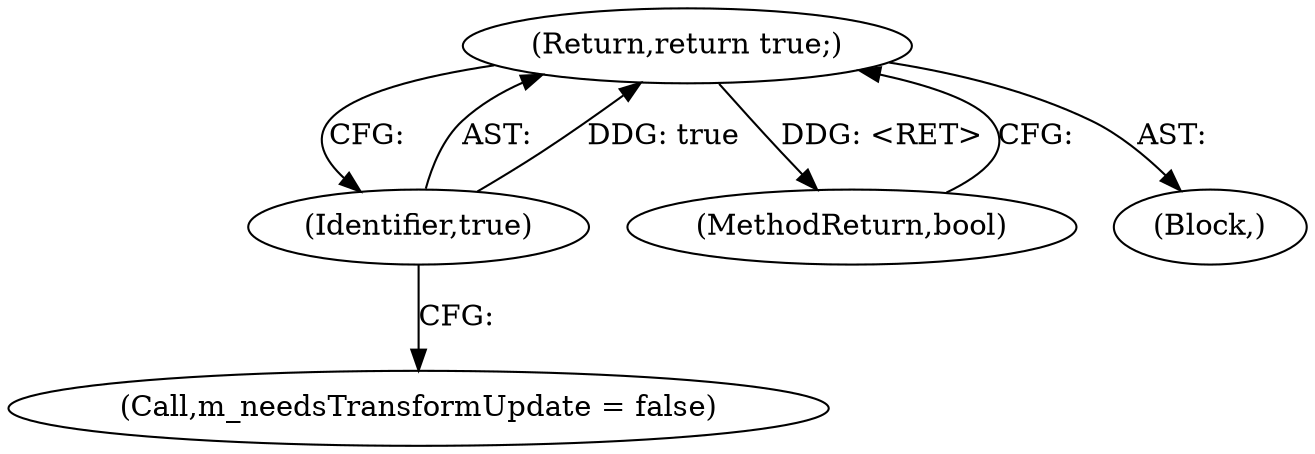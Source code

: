 digraph "1_Chrome_44f1431b20c16d8f8da0ce8ff7bbf2adddcdd785_1@del" {
"1000170" [label="(Return,return true;)"];
"1000171" [label="(Identifier,true)"];
"1000167" [label="(Call,m_needsTransformUpdate = false)"];
"1000172" [label="(MethodReturn,bool)"];
"1000101" [label="(Block,)"];
"1000171" [label="(Identifier,true)"];
"1000170" [label="(Return,return true;)"];
"1000170" -> "1000101"  [label="AST: "];
"1000170" -> "1000171"  [label="CFG: "];
"1000171" -> "1000170"  [label="AST: "];
"1000172" -> "1000170"  [label="CFG: "];
"1000170" -> "1000172"  [label="DDG: <RET>"];
"1000171" -> "1000170"  [label="DDG: true"];
"1000171" -> "1000167"  [label="CFG: "];
}
